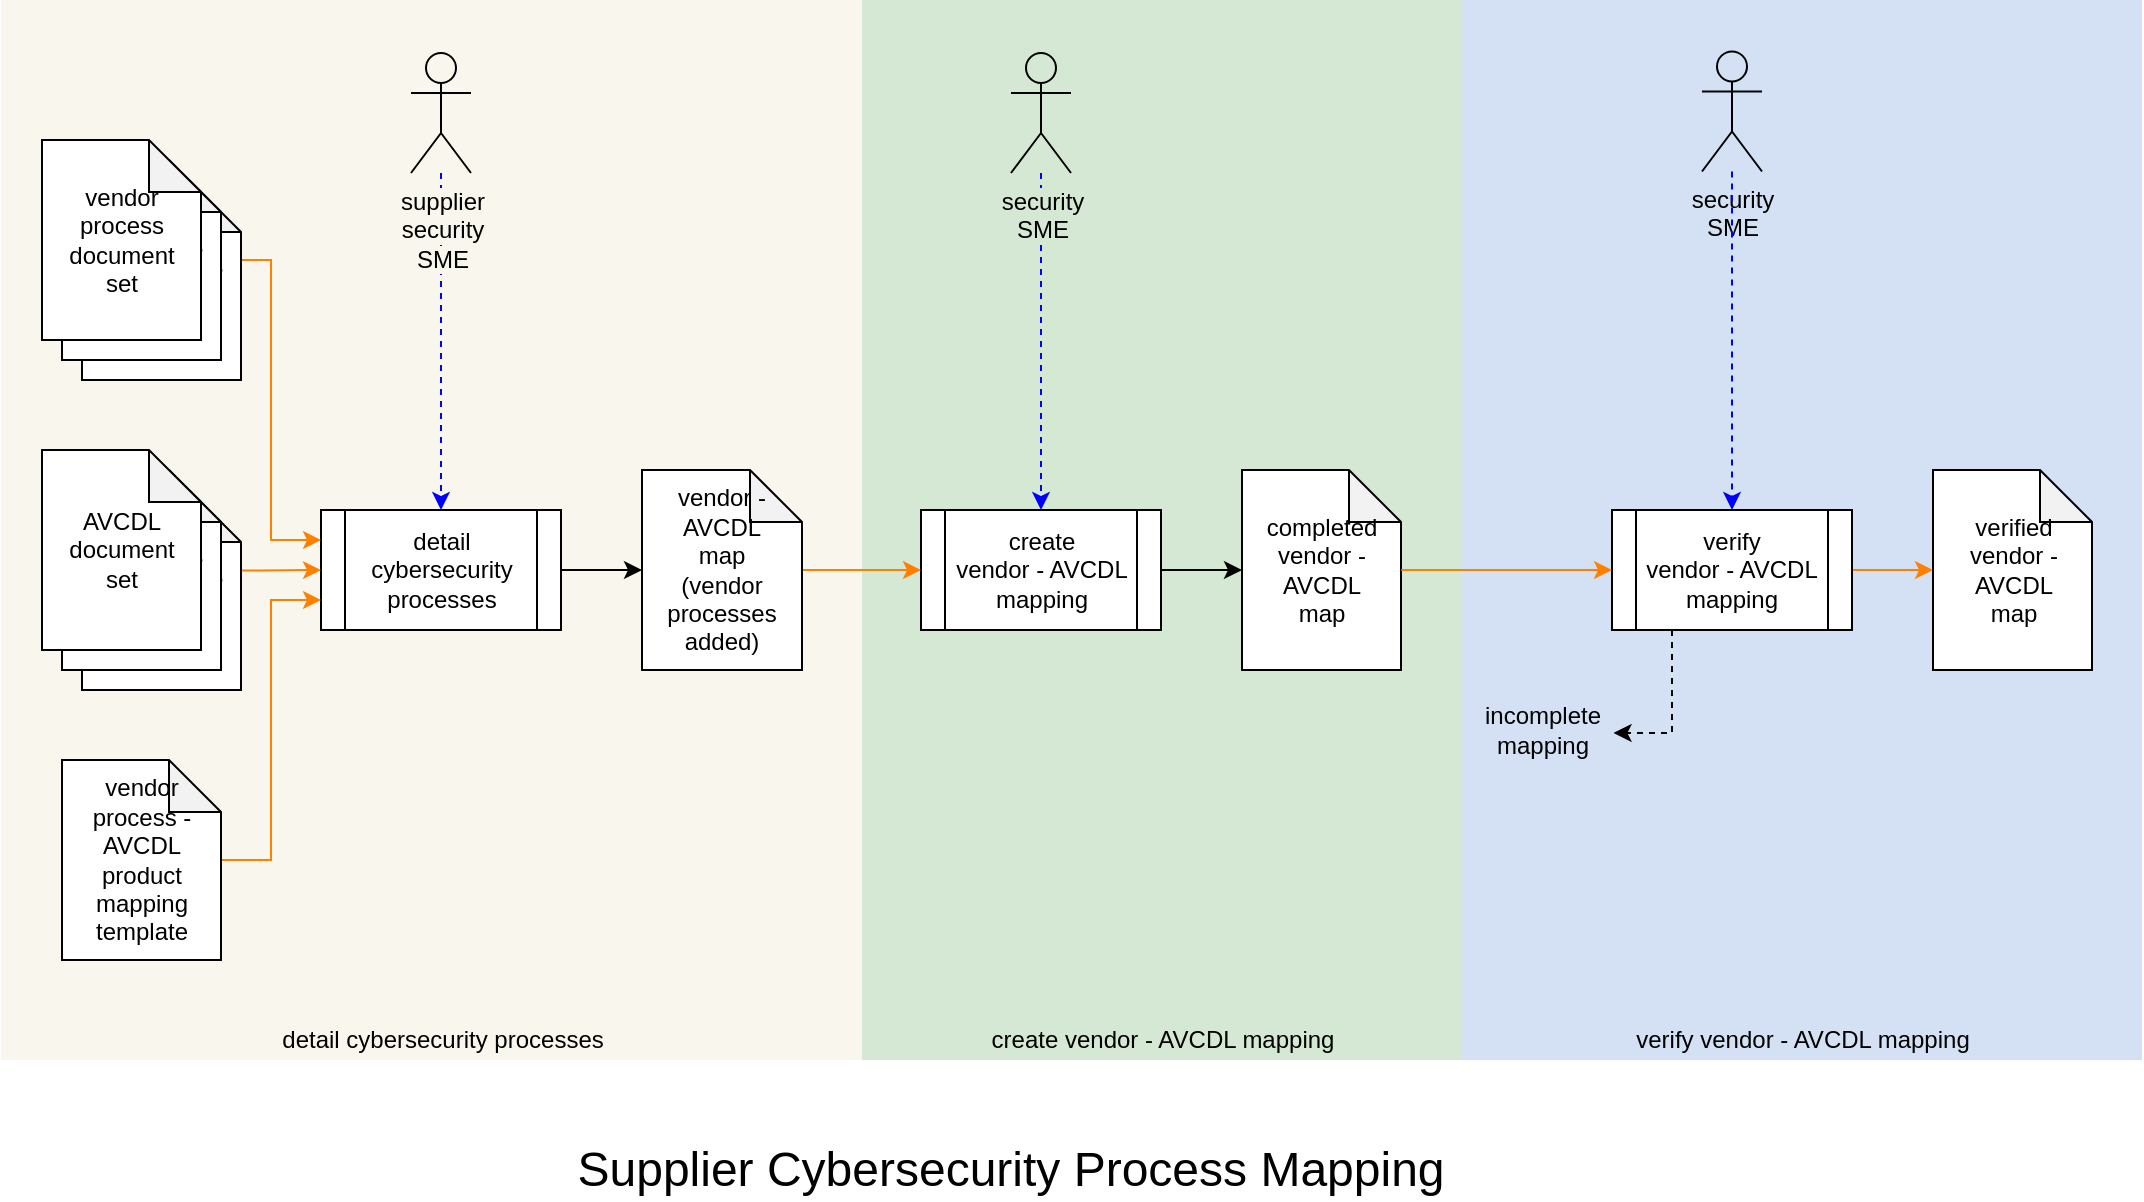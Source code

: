<mxfile version="19.0.3" type="device"><diagram id="Oz4VHGN1nNMEp_QaT7qJ" name="workflows"><mxGraphModel dx="1608" dy="1173" grid="1" gridSize="10" guides="1" tooltips="1" connect="1" arrows="1" fold="1" page="0" pageScale="1" pageWidth="850" pageHeight="1100" math="0" shadow="0"><root><mxCell id="0"/><mxCell id="1" value="overall flow" style="" parent="0"/><mxCell id="lnrxjNFZU3uZvi3UB_ph-90" value="&lt;font style=&quot;font-size: 24px&quot;&gt;Supplier Cybersecurity Process Mapping&lt;/font&gt;" style="text;html=1;strokeColor=none;fillColor=none;align=center;verticalAlign=middle;whiteSpace=wrap;rounded=0;" parent="1" vertex="1"><mxGeometry x="1449" y="1130" width="451" height="30" as="geometry"/></mxCell><mxCell id="zYXbqyecAeWLrRMbFMhl-80" value="" style="rounded=0;whiteSpace=wrap;html=1;strokeColor=none;fillColor=#D5E8D4;" parent="1" vertex="1"><mxGeometry x="1600" y="560" width="300" height="530" as="geometry"/></mxCell><mxCell id="zYXbqyecAeWLrRMbFMhl-81" value="create vendor - AVCDL mapping" style="text;html=1;align=center;verticalAlign=middle;resizable=0;points=[];autosize=1;" parent="1" vertex="1"><mxGeometry x="1655" y="1070" width="190" height="20" as="geometry"/></mxCell><mxCell id="zYXbqyecAeWLrRMbFMhl-83" style="edgeStyle=orthogonalEdgeStyle;rounded=0;orthogonalLoop=1;jettySize=auto;html=1;entryX=0;entryY=0.5;entryDx=0;entryDy=0;entryPerimeter=0;fontSize=14;fontColor=#0000FF;endArrow=classic;endFill=1;strokeColor=#000000;strokeWidth=1;fillColor=#99FF99;exitX=1;exitY=0.5;exitDx=0;exitDy=0;" parent="1" target="zYXbqyecAeWLrRMbFMhl-99" edge="1" source="zYXbqyecAeWLrRMbFMhl-84"><mxGeometry relative="1" as="geometry"><mxPoint x="1870.64" y="832" as="sourcePoint"/><Array as="points"><mxPoint x="1770" y="845"/><mxPoint x="1770" y="845"/></Array></mxGeometry></mxCell><mxCell id="zYXbqyecAeWLrRMbFMhl-84" value="create&lt;br&gt;vendor - AVCDL mapping" style="shape=process;whiteSpace=wrap;html=1;backgroundOutline=1;" parent="1" vertex="1"><mxGeometry x="1629.5" y="815" width="120" height="60" as="geometry"/></mxCell><mxCell id="zYXbqyecAeWLrRMbFMhl-99" value="completed&lt;br&gt;vendor -&lt;br&gt;AVCDL&lt;br&gt;map" style="shape=note;whiteSpace=wrap;html=1;backgroundOutline=1;darkOpacity=0.05;size=26;" parent="1" vertex="1"><mxGeometry x="1790.0" y="795" width="79.5" height="100" as="geometry"/></mxCell><mxCell id="zYXbqyecAeWLrRMbFMhl-100" value="" style="rounded=0;whiteSpace=wrap;html=1;strokeColor=none;fillColor=#D4E1F5;" parent="1" vertex="1"><mxGeometry x="1900" y="560" width="340" height="530" as="geometry"/></mxCell><mxCell id="zYXbqyecAeWLrRMbFMhl-101" style="edgeStyle=orthogonalEdgeStyle;rounded=0;orthogonalLoop=1;jettySize=auto;html=1;entryX=0;entryY=0.5;entryDx=0;entryDy=0;entryPerimeter=0;fontSize=14;fontColor=#0000FF;endArrow=classic;endFill=1;strokeColor=#FF8000;strokeWidth=1;fillColor=#99FF99;" parent="1" source="zYXbqyecAeWLrRMbFMhl-102" target="zYXbqyecAeWLrRMbFMhl-109" edge="1"><mxGeometry relative="1" as="geometry"/></mxCell><mxCell id="zYXbqyecAeWLrRMbFMhl-102" value="verify&lt;br&gt;vendor - AVCDL mapping" style="shape=process;whiteSpace=wrap;html=1;backgroundOutline=1;" parent="1" vertex="1"><mxGeometry x="1975" y="815" width="120" height="60" as="geometry"/></mxCell><mxCell id="zYXbqyecAeWLrRMbFMhl-103" value="verify vendor - AVCDL mapping" style="text;html=1;align=center;verticalAlign=middle;resizable=0;points=[];autosize=1;" parent="1" vertex="1"><mxGeometry x="1980" y="1070" width="180" height="20" as="geometry"/></mxCell><mxCell id="zYXbqyecAeWLrRMbFMhl-104" style="edgeStyle=orthogonalEdgeStyle;rounded=0;orthogonalLoop=1;jettySize=auto;html=1;fontSize=14;fontColor=#0000FF;endArrow=classic;endFill=1;strokeColor=#FF8000;strokeWidth=1;fillColor=#99FF99;entryX=0;entryY=0.5;entryDx=0;entryDy=0;exitX=1.002;exitY=0.5;exitDx=0;exitDy=0;exitPerimeter=0;" parent="1" source="zYXbqyecAeWLrRMbFMhl-99" target="zYXbqyecAeWLrRMbFMhl-102" edge="1"><mxGeometry relative="1" as="geometry"><mxPoint x="2059.75" y="842" as="targetPoint"/><Array as="points"><mxPoint x="1900" y="845"/><mxPoint x="1900" y="845"/></Array><mxPoint x="2009.25" y="825" as="sourcePoint"/></mxGeometry></mxCell><mxCell id="zYXbqyecAeWLrRMbFMhl-109" value="verified&lt;br&gt;vendor -&lt;br&gt;AVCDL&lt;br&gt;map" style="shape=note;whiteSpace=wrap;html=1;backgroundOutline=1;darkOpacity=0.05;size=26;" parent="1" vertex="1"><mxGeometry x="2135.5" y="795" width="79.5" height="100" as="geometry"/></mxCell><mxCell id="kFggetYUgjEE9dJbpSSE-1" value="" style="rounded=0;whiteSpace=wrap;html=1;strokeColor=none;fillColor=#F9F7ED;" vertex="1" parent="1"><mxGeometry x="1169.5" y="560" width="430.5" height="530" as="geometry"/></mxCell><mxCell id="kFggetYUgjEE9dJbpSSE-2" style="edgeStyle=orthogonalEdgeStyle;rounded=0;orthogonalLoop=1;jettySize=auto;html=1;exitX=1;exitY=0.5;exitDx=0;exitDy=0;entryX=0;entryY=0.5;entryDx=0;entryDy=0;entryPerimeter=0;" edge="1" parent="1" source="kFggetYUgjEE9dJbpSSE-3" target="kFggetYUgjEE9dJbpSSE-7"><mxGeometry relative="1" as="geometry"/></mxCell><mxCell id="kFggetYUgjEE9dJbpSSE-3" value="detail cybersecurity processes" style="shape=process;whiteSpace=wrap;html=1;backgroundOutline=1;" vertex="1" parent="1"><mxGeometry x="1329.5" y="815" width="120" height="60" as="geometry"/></mxCell><mxCell id="kFggetYUgjEE9dJbpSSE-4" value="detail cybersecurity processes" style="text;html=1;align=center;verticalAlign=middle;resizable=0;points=[];autosize=1;" vertex="1" parent="1"><mxGeometry x="1299.5" y="1070" width="180" height="20" as="geometry"/></mxCell><mxCell id="kFggetYUgjEE9dJbpSSE-5" style="edgeStyle=orthogonalEdgeStyle;rounded=0;orthogonalLoop=1;jettySize=auto;html=1;entryX=0;entryY=0.75;entryDx=0;entryDy=0;strokeColor=#FF8000;" edge="1" parent="1" source="kFggetYUgjEE9dJbpSSE-6" target="kFggetYUgjEE9dJbpSSE-3"><mxGeometry relative="1" as="geometry"/></mxCell><mxCell id="kFggetYUgjEE9dJbpSSE-6" value="vendor process - AVCDL&lt;br&gt;product mapping&lt;br&gt;template" style="shape=note;whiteSpace=wrap;html=1;backgroundOutline=1;darkOpacity=0.05;size=26;" vertex="1" parent="1"><mxGeometry x="1200" y="940" width="79.5" height="100" as="geometry"/></mxCell><mxCell id="kFggetYUgjEE9dJbpSSE-23" style="edgeStyle=orthogonalEdgeStyle;rounded=0;orthogonalLoop=1;jettySize=auto;html=1;entryX=0;entryY=0.5;entryDx=0;entryDy=0;strokeColor=#FF8000;" edge="1" parent="1" source="kFggetYUgjEE9dJbpSSE-7" target="zYXbqyecAeWLrRMbFMhl-84"><mxGeometry relative="1" as="geometry"/></mxCell><mxCell id="kFggetYUgjEE9dJbpSSE-7" value="vendor - AVCDL&lt;br&gt;map&lt;br&gt;(vendor processes added)" style="shape=note;whiteSpace=wrap;html=1;backgroundOutline=1;darkOpacity=0.05;size=26;" vertex="1" parent="1"><mxGeometry x="1490" y="795" width="80" height="100" as="geometry"/></mxCell><mxCell id="kFggetYUgjEE9dJbpSSE-8" style="edgeStyle=orthogonalEdgeStyle;rounded=0;orthogonalLoop=1;jettySize=auto;html=1;dashed=1;strokeColor=#0000FF;entryX=0.5;entryY=0;entryDx=0;entryDy=0;" edge="1" parent="1" source="kFggetYUgjEE9dJbpSSE-9" target="kFggetYUgjEE9dJbpSSE-3"><mxGeometry relative="1" as="geometry"><Array as="points"><mxPoint x="1389.5" y="736"/><mxPoint x="1389.5" y="736"/></Array></mxGeometry></mxCell><mxCell id="kFggetYUgjEE9dJbpSSE-9" value="&lt;span style=&quot;background-color: rgb(249 , 247 , 237)&quot;&gt;supplier&lt;br&gt;security&lt;br&gt;SME&lt;/span&gt;" style="shape=umlActor;verticalLabelPosition=bottom;verticalAlign=top;html=1;outlineConnect=0;fillColor=none;" vertex="1" parent="1"><mxGeometry x="1374.5" y="586.5" width="30" height="60" as="geometry"/></mxCell><mxCell id="kFggetYUgjEE9dJbpSSE-13" style="edgeStyle=orthogonalEdgeStyle;rounded=0;orthogonalLoop=1;jettySize=auto;html=1;entryX=0;entryY=0.25;entryDx=0;entryDy=0;strokeColor=#FF8000;exitX=0.996;exitY=0.5;exitDx=0;exitDy=0;exitPerimeter=0;" edge="1" source="kFggetYUgjEE9dJbpSSE-34" parent="1" target="kFggetYUgjEE9dJbpSSE-3"><mxGeometry relative="1" as="geometry"><mxPoint x="1110" y="620" as="sourcePoint"/><mxPoint x="1329.5" y="700" as="targetPoint"/></mxGeometry></mxCell><mxCell id="kFggetYUgjEE9dJbpSSE-18" style="edgeStyle=orthogonalEdgeStyle;rounded=0;orthogonalLoop=1;jettySize=auto;html=1;entryX=0;entryY=0.5;entryDx=0;entryDy=0;strokeColor=#FF8000;exitX=0.998;exitY=0.502;exitDx=0;exitDy=0;exitPerimeter=0;" edge="1" source="kFggetYUgjEE9dJbpSSE-16" parent="1" target="kFggetYUgjEE9dJbpSSE-3"><mxGeometry relative="1" as="geometry"><mxPoint x="1299.75" y="499" as="sourcePoint"/><Array as="points"><mxPoint x="1300" y="845"/></Array><mxPoint x="1424.75" y="580" as="targetPoint"/></mxGeometry></mxCell><mxCell id="kFggetYUgjEE9dJbpSSE-14" value="" style="group" vertex="1" connectable="0" parent="1"><mxGeometry x="1190" y="785" width="99.5" height="120" as="geometry"/></mxCell><mxCell id="kFggetYUgjEE9dJbpSSE-15" value="raw images&lt;br&gt;(various)" style="shape=note;whiteSpace=wrap;html=1;backgroundOutline=1;darkOpacity=0.05;size=26;" vertex="1" parent="kFggetYUgjEE9dJbpSSE-14"><mxGeometry x="20" y="20" width="79.5" height="100" as="geometry"/></mxCell><mxCell id="kFggetYUgjEE9dJbpSSE-16" value="raw images&lt;br&gt;(various)" style="shape=note;whiteSpace=wrap;html=1;backgroundOutline=1;darkOpacity=0.05;size=26;" vertex="1" parent="kFggetYUgjEE9dJbpSSE-14"><mxGeometry x="10" y="10" width="79.5" height="100" as="geometry"/></mxCell><mxCell id="kFggetYUgjEE9dJbpSSE-17" value="AVCDL document&lt;br&gt;set" style="shape=note;whiteSpace=wrap;html=1;backgroundOutline=1;darkOpacity=0.05;size=26;" vertex="1" parent="kFggetYUgjEE9dJbpSSE-14"><mxGeometry width="79.5" height="100" as="geometry"/></mxCell><mxCell id="kFggetYUgjEE9dJbpSSE-21" style="edgeStyle=orthogonalEdgeStyle;rounded=0;orthogonalLoop=1;jettySize=auto;html=1;dashed=1;strokeColor=#0000FF;entryX=0.5;entryY=0;entryDx=0;entryDy=0;" edge="1" source="kFggetYUgjEE9dJbpSSE-22" parent="1" target="zYXbqyecAeWLrRMbFMhl-84"><mxGeometry relative="1" as="geometry"><Array as="points"/><mxPoint x="1690" y="810" as="targetPoint"/></mxGeometry></mxCell><mxCell id="kFggetYUgjEE9dJbpSSE-22" value="&lt;span style=&quot;background-color: rgb(213, 232, 212);&quot;&gt;security&lt;br&gt;SME&lt;/span&gt;" style="shape=umlActor;verticalLabelPosition=bottom;verticalAlign=top;html=1;outlineConnect=0;fillColor=none;" vertex="1" parent="1"><mxGeometry x="1674.5" y="586.5" width="30" height="60" as="geometry"/></mxCell><mxCell id="kFggetYUgjEE9dJbpSSE-24" value="&lt;span style=&quot;background-color: rgb(212, 225, 245);&quot;&gt;security&lt;br&gt;SME&lt;/span&gt;" style="shape=umlActor;verticalLabelPosition=bottom;verticalAlign=top;html=1;outlineConnect=0;fillColor=none;" vertex="1" parent="1"><mxGeometry x="2020" y="585.75" width="30" height="60" as="geometry"/></mxCell><mxCell id="kFggetYUgjEE9dJbpSSE-25" style="edgeStyle=orthogonalEdgeStyle;rounded=0;orthogonalLoop=1;jettySize=auto;html=1;dashed=1;strokeColor=#0000FF;entryX=0.5;entryY=0;entryDx=0;entryDy=0;" edge="1" source="kFggetYUgjEE9dJbpSSE-24" parent="1" target="zYXbqyecAeWLrRMbFMhl-102"><mxGeometry relative="1" as="geometry"><Array as="points"/><mxPoint x="1990" y="814.25" as="targetPoint"/></mxGeometry></mxCell><mxCell id="kFggetYUgjEE9dJbpSSE-27" style="edgeStyle=orthogonalEdgeStyle;rounded=0;orthogonalLoop=1;jettySize=auto;html=1;exitX=0.25;exitY=1;exitDx=0;exitDy=0;dashed=1;entryX=1.011;entryY=0.55;entryDx=0;entryDy=0;entryPerimeter=0;" edge="1" parent="1" target="kFggetYUgjEE9dJbpSSE-28" source="zYXbqyecAeWLrRMbFMhl-102"><mxGeometry relative="1" as="geometry"><mxPoint x="1946" y="922.5" as="targetPoint"/><Array as="points"><mxPoint x="2005" y="927"/></Array><mxPoint x="2020" y="877.5" as="sourcePoint"/></mxGeometry></mxCell><mxCell id="kFggetYUgjEE9dJbpSSE-28" value="incomplete&lt;br&gt;mapping" style="text;html=1;align=center;verticalAlign=middle;resizable=0;points=[];autosize=1;" vertex="1" parent="1"><mxGeometry x="1905" y="910" width="70" height="30" as="geometry"/></mxCell><mxCell id="kFggetYUgjEE9dJbpSSE-32" value="" style="group" vertex="1" connectable="0" parent="1"><mxGeometry x="1190" y="630" width="99.5" height="120" as="geometry"/></mxCell><mxCell id="kFggetYUgjEE9dJbpSSE-33" value="raw images&lt;br&gt;(various)" style="shape=note;whiteSpace=wrap;html=1;backgroundOutline=1;darkOpacity=0.05;size=26;" vertex="1" parent="kFggetYUgjEE9dJbpSSE-32"><mxGeometry x="20" y="20" width="79.5" height="100" as="geometry"/></mxCell><mxCell id="kFggetYUgjEE9dJbpSSE-34" value="raw images&lt;br&gt;(various)" style="shape=note;whiteSpace=wrap;html=1;backgroundOutline=1;darkOpacity=0.05;size=26;" vertex="1" parent="kFggetYUgjEE9dJbpSSE-32"><mxGeometry x="10" y="10" width="79.5" height="100" as="geometry"/></mxCell><mxCell id="kFggetYUgjEE9dJbpSSE-35" value="vendor process document&lt;br&gt;set" style="shape=note;whiteSpace=wrap;html=1;backgroundOutline=1;darkOpacity=0.05;size=26;" vertex="1" parent="kFggetYUgjEE9dJbpSSE-32"><mxGeometry width="79.5" height="100" as="geometry"/></mxCell><mxCell id="TtvR3uoScDkevuimVfsm-2" value="SBOM relevant" parent="0"/><mxCell id="lnrxjNFZU3uZvi3UB_ph-1" value="process interaction" parent="0" visible="0"/><mxCell id="lnrxjNFZU3uZvi3UB_ph-4" style="edgeStyle=orthogonalEdgeStyle;rounded=0;orthogonalLoop=1;jettySize=auto;html=1;entryX=0;entryY=0.5;entryDx=0;entryDy=0;exitX=1;exitY=0.5;exitDx=0;exitDy=0;" parent="lnrxjNFZU3uZvi3UB_ph-1" source="lnrxjNFZU3uZvi3UB_ph-2" target="lnrxjNFZU3uZvi3UB_ph-3" edge="1"><mxGeometry relative="1" as="geometry"><Array as="points"><mxPoint x="2060" y="72"/><mxPoint x="2060" y="230"/></Array></mxGeometry></mxCell><mxCell id="lnrxjNFZU3uZvi3UB_ph-6" style="edgeStyle=orthogonalEdgeStyle;rounded=0;orthogonalLoop=1;jettySize=auto;html=1;entryX=0;entryY=0.75;entryDx=0;entryDy=0;exitX=1;exitY=0.5;exitDx=0;exitDy=0;" parent="lnrxjNFZU3uZvi3UB_ph-1" source="lnrxjNFZU3uZvi3UB_ph-2" target="lnrxjNFZU3uZvi3UB_ph-5" edge="1"><mxGeometry relative="1" as="geometry"><Array as="points"><mxPoint x="2060" y="72"/><mxPoint x="2060" y="165"/></Array></mxGeometry></mxCell><mxCell id="lnrxjNFZU3uZvi3UB_ph-18" style="edgeStyle=orthogonalEdgeStyle;rounded=0;orthogonalLoop=1;jettySize=auto;html=1;entryX=0;entryY=0.25;entryDx=0;entryDy=0;exitX=1;exitY=0.5;exitDx=0;exitDy=0;" parent="lnrxjNFZU3uZvi3UB_ph-1" source="lnrxjNFZU3uZvi3UB_ph-2" target="lnrxjNFZU3uZvi3UB_ph-7" edge="1"><mxGeometry relative="1" as="geometry"><Array as="points"><mxPoint x="2030" y="72"/></Array></mxGeometry></mxCell><mxCell id="lnrxjNFZU3uZvi3UB_ph-23" style="edgeStyle=orthogonalEdgeStyle;rounded=0;orthogonalLoop=1;jettySize=auto;html=1;entryX=0;entryY=0.5;entryDx=0;entryDy=0;exitX=1;exitY=0.5;exitDx=0;exitDy=0;" parent="lnrxjNFZU3uZvi3UB_ph-1" source="lnrxjNFZU3uZvi3UB_ph-5" target="lnrxjNFZU3uZvi3UB_ph-9" edge="1"><mxGeometry relative="1" as="geometry"><Array as="points"><mxPoint x="2240" y="150"/><mxPoint x="2240" y="320"/></Array><mxPoint x="2360" y="480" as="targetPoint"/></mxGeometry></mxCell><mxCell id="lnrxjNFZU3uZvi3UB_ph-2" value="List of Approved Tools and Components" style="rounded=0;whiteSpace=wrap;html=1;" parent="lnrxjNFZU3uZvi3UB_ph-1" vertex="1"><mxGeometry x="1920" y="42" width="120" height="60" as="geometry"/></mxCell><mxCell id="lnrxjNFZU3uZvi3UB_ph-3" value="List of Tools and Components Used" style="rounded=0;whiteSpace=wrap;html=1;fillColor=#fff2cc;strokeColor=#d6b656;" parent="lnrxjNFZU3uZvi3UB_ph-1" vertex="1"><mxGeometry x="2100" y="200" width="120" height="60" as="geometry"/></mxCell><mxCell id="lnrxjNFZU3uZvi3UB_ph-14" style="edgeStyle=orthogonalEdgeStyle;rounded=0;orthogonalLoop=1;jettySize=auto;html=1;entryX=0;entryY=0.25;entryDx=0;entryDy=0;exitX=1;exitY=0.5;exitDx=0;exitDy=0;" parent="lnrxjNFZU3uZvi3UB_ph-1" source="lnrxjNFZU3uZvi3UB_ph-5" target="lnrxjNFZU3uZvi3UB_ph-10" edge="1"><mxGeometry relative="1" as="geometry"><Array as="points"><mxPoint x="2240" y="150"/><mxPoint x="2240" y="275"/></Array></mxGeometry></mxCell><mxCell id="lnrxjNFZU3uZvi3UB_ph-19" style="edgeStyle=orthogonalEdgeStyle;rounded=0;orthogonalLoop=1;jettySize=auto;html=1;entryX=0;entryY=0.5;entryDx=0;entryDy=0;exitX=1;exitY=0.5;exitDx=0;exitDy=0;" parent="lnrxjNFZU3uZvi3UB_ph-1" source="lnrxjNFZU3uZvi3UB_ph-5" target="lnrxjNFZU3uZvi3UB_ph-11" edge="1"><mxGeometry relative="1" as="geometry"><Array as="points"><mxPoint x="2240" y="150"/><mxPoint x="2240" y="230"/></Array></mxGeometry></mxCell><mxCell id="lnrxjNFZU3uZvi3UB_ph-5" value="CV - PV&lt;br&gt;Cross-reference Document" style="rounded=0;whiteSpace=wrap;html=1;" parent="lnrxjNFZU3uZvi3UB_ph-1" vertex="1"><mxGeometry x="2100" y="120" width="120" height="60" as="geometry"/></mxCell><mxCell id="lnrxjNFZU3uZvi3UB_ph-7" value="Archive Manifest" style="rounded=0;whiteSpace=wrap;html=1;fillColor=#fff2cc;strokeColor=#d6b656;" parent="lnrxjNFZU3uZvi3UB_ph-1" vertex="1"><mxGeometry x="2460" y="57" width="120" height="60" as="geometry"/></mxCell><mxCell id="lnrxjNFZU3uZvi3UB_ph-13" style="edgeStyle=orthogonalEdgeStyle;rounded=0;orthogonalLoop=1;jettySize=auto;html=1;entryX=0;entryY=0.75;entryDx=0;entryDy=0;" parent="lnrxjNFZU3uZvi3UB_ph-1" source="lnrxjNFZU3uZvi3UB_ph-9" target="lnrxjNFZU3uZvi3UB_ph-10" edge="1"><mxGeometry relative="1" as="geometry"><Array as="points"><mxPoint x="2430" y="320"/><mxPoint x="2430" y="305"/></Array></mxGeometry></mxCell><mxCell id="lnrxjNFZU3uZvi3UB_ph-9" value="Cybersecurity Monitoring Plan" style="rounded=0;whiteSpace=wrap;html=1;" parent="lnrxjNFZU3uZvi3UB_ph-1" vertex="1"><mxGeometry x="2270" y="290" width="120" height="60" as="geometry"/></mxCell><mxCell id="lnrxjNFZU3uZvi3UB_ph-10" value="Incident Response Plan" style="rounded=0;whiteSpace=wrap;html=1;" parent="lnrxjNFZU3uZvi3UB_ph-1" vertex="1"><mxGeometry x="2460" y="260" width="120" height="60" as="geometry"/></mxCell><mxCell id="lnrxjNFZU3uZvi3UB_ph-21" style="edgeStyle=orthogonalEdgeStyle;rounded=0;orthogonalLoop=1;jettySize=auto;html=1;entryX=0;entryY=0.75;entryDx=0;entryDy=0;exitX=1;exitY=0.5;exitDx=0;exitDy=0;" parent="lnrxjNFZU3uZvi3UB_ph-1" source="lnrxjNFZU3uZvi3UB_ph-15" target="lnrxjNFZU3uZvi3UB_ph-7" edge="1"><mxGeometry relative="1" as="geometry"><Array as="points"><mxPoint x="2430" y="150"/><mxPoint x="2430" y="102"/></Array><mxPoint x="2450" y="-20" as="sourcePoint"/></mxGeometry></mxCell><mxCell id="eEKUyIhuzSQ4ukCI-L0V-2" style="edgeStyle=orthogonalEdgeStyle;rounded=0;orthogonalLoop=1;jettySize=auto;html=1;entryX=0;entryY=0.75;entryDx=0;entryDy=0;" parent="lnrxjNFZU3uZvi3UB_ph-1" source="lnrxjNFZU3uZvi3UB_ph-11" target="lnrxjNFZU3uZvi3UB_ph-12" edge="1"><mxGeometry relative="1" as="geometry"/></mxCell><mxCell id="lnrxjNFZU3uZvi3UB_ph-11" value="Manifest&lt;br&gt;Generation" style="rounded=0;whiteSpace=wrap;html=1;" parent="lnrxjNFZU3uZvi3UB_ph-1" vertex="1"><mxGeometry x="2270" y="200" width="120" height="60" as="geometry"/></mxCell><mxCell id="lnrxjNFZU3uZvi3UB_ph-12" value="Software&lt;br&gt;Deployment&lt;br&gt;Report" style="rounded=0;whiteSpace=wrap;html=1;" parent="lnrxjNFZU3uZvi3UB_ph-1" vertex="1"><mxGeometry x="2460" y="185" width="120" height="60" as="geometry"/></mxCell><mxCell id="lnrxjNFZU3uZvi3UB_ph-16" style="edgeStyle=orthogonalEdgeStyle;rounded=0;orthogonalLoop=1;jettySize=auto;html=1;entryX=0;entryY=0.25;entryDx=0;entryDy=0;exitX=1;exitY=0.25;exitDx=0;exitDy=0;strokeColor=#FF8000;" parent="lnrxjNFZU3uZvi3UB_ph-1" source="lnrxjNFZU3uZvi3UB_ph-15" target="lnrxjNFZU3uZvi3UB_ph-5" edge="1"><mxGeometry relative="1" as="geometry"><Array as="points"><mxPoint x="2410" y="135"/><mxPoint x="2410" y="100"/><mxPoint x="2080" y="100"/><mxPoint x="2080" y="135"/></Array></mxGeometry></mxCell><mxCell id="lnrxjNFZU3uZvi3UB_ph-17" style="edgeStyle=orthogonalEdgeStyle;rounded=0;orthogonalLoop=1;jettySize=auto;html=1;entryX=0;entryY=0.25;entryDx=0;entryDy=0;exitX=1;exitY=0.5;exitDx=0;exitDy=0;" parent="lnrxjNFZU3uZvi3UB_ph-1" source="lnrxjNFZU3uZvi3UB_ph-15" target="lnrxjNFZU3uZvi3UB_ph-12" edge="1"><mxGeometry relative="1" as="geometry"><Array as="points"><mxPoint x="2430" y="150"/><mxPoint x="2430" y="200"/></Array><mxPoint x="2750" y="160" as="sourcePoint"/></mxGeometry></mxCell><mxCell id="lnrxjNFZU3uZvi3UB_ph-15" value="Code Signing" style="rounded=0;whiteSpace=wrap;html=1;" parent="lnrxjNFZU3uZvi3UB_ph-1" vertex="1"><mxGeometry x="2270" y="120" width="120" height="60" as="geometry"/></mxCell></root></mxGraphModel></diagram></mxfile>